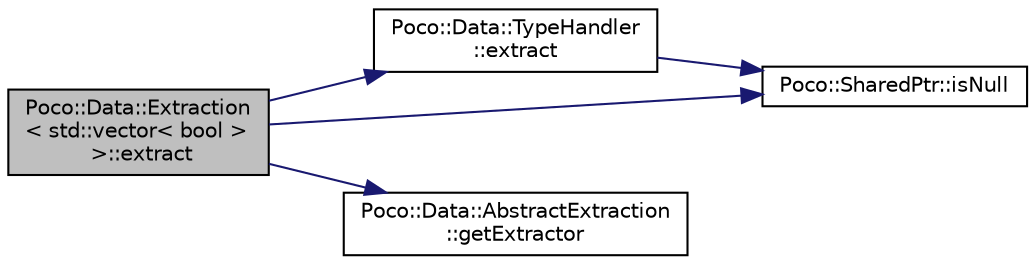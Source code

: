 digraph "Poco::Data::Extraction&lt; std::vector&lt; bool &gt; &gt;::extract"
{
 // LATEX_PDF_SIZE
  edge [fontname="Helvetica",fontsize="10",labelfontname="Helvetica",labelfontsize="10"];
  node [fontname="Helvetica",fontsize="10",shape=record];
  rankdir="LR";
  Node1 [label="Poco::Data::Extraction\l\< std::vector\< bool \>\l \>::extract",height=0.2,width=0.4,color="black", fillcolor="grey75", style="filled", fontcolor="black",tooltip="Returns the upper limit on number of rows that the extraction will handle."];
  Node1 -> Node2 [color="midnightblue",fontsize="10",style="solid",fontname="Helvetica"];
  Node2 [label="Poco::Data::TypeHandler\l::extract",height=0.2,width=0.4,color="black", fillcolor="white", style="filled",URL="$classPoco_1_1Data_1_1TypeHandler.html#ad177791e2939d369db0e48426879070b",tooltip=" "];
  Node2 -> Node3 [color="midnightblue",fontsize="10",style="solid",fontname="Helvetica"];
  Node3 [label="Poco::SharedPtr::isNull",height=0.2,width=0.4,color="black", fillcolor="white", style="filled",URL="$classPoco_1_1SharedPtr.html#af04598ca0ecf598802c144836cfd3b5a",tooltip=" "];
  Node1 -> Node4 [color="midnightblue",fontsize="10",style="solid",fontname="Helvetica"];
  Node4 [label="Poco::Data::AbstractExtraction\l::getExtractor",height=0.2,width=0.4,color="black", fillcolor="white", style="filled",URL="$classPoco_1_1Data_1_1AbstractExtraction.html#a2fc343eefa1107f53f3fe39c169a5f5b",tooltip="Sets the class used for extracting the data. Does not take ownership of the pointer."];
  Node1 -> Node3 [color="midnightblue",fontsize="10",style="solid",fontname="Helvetica"];
}
